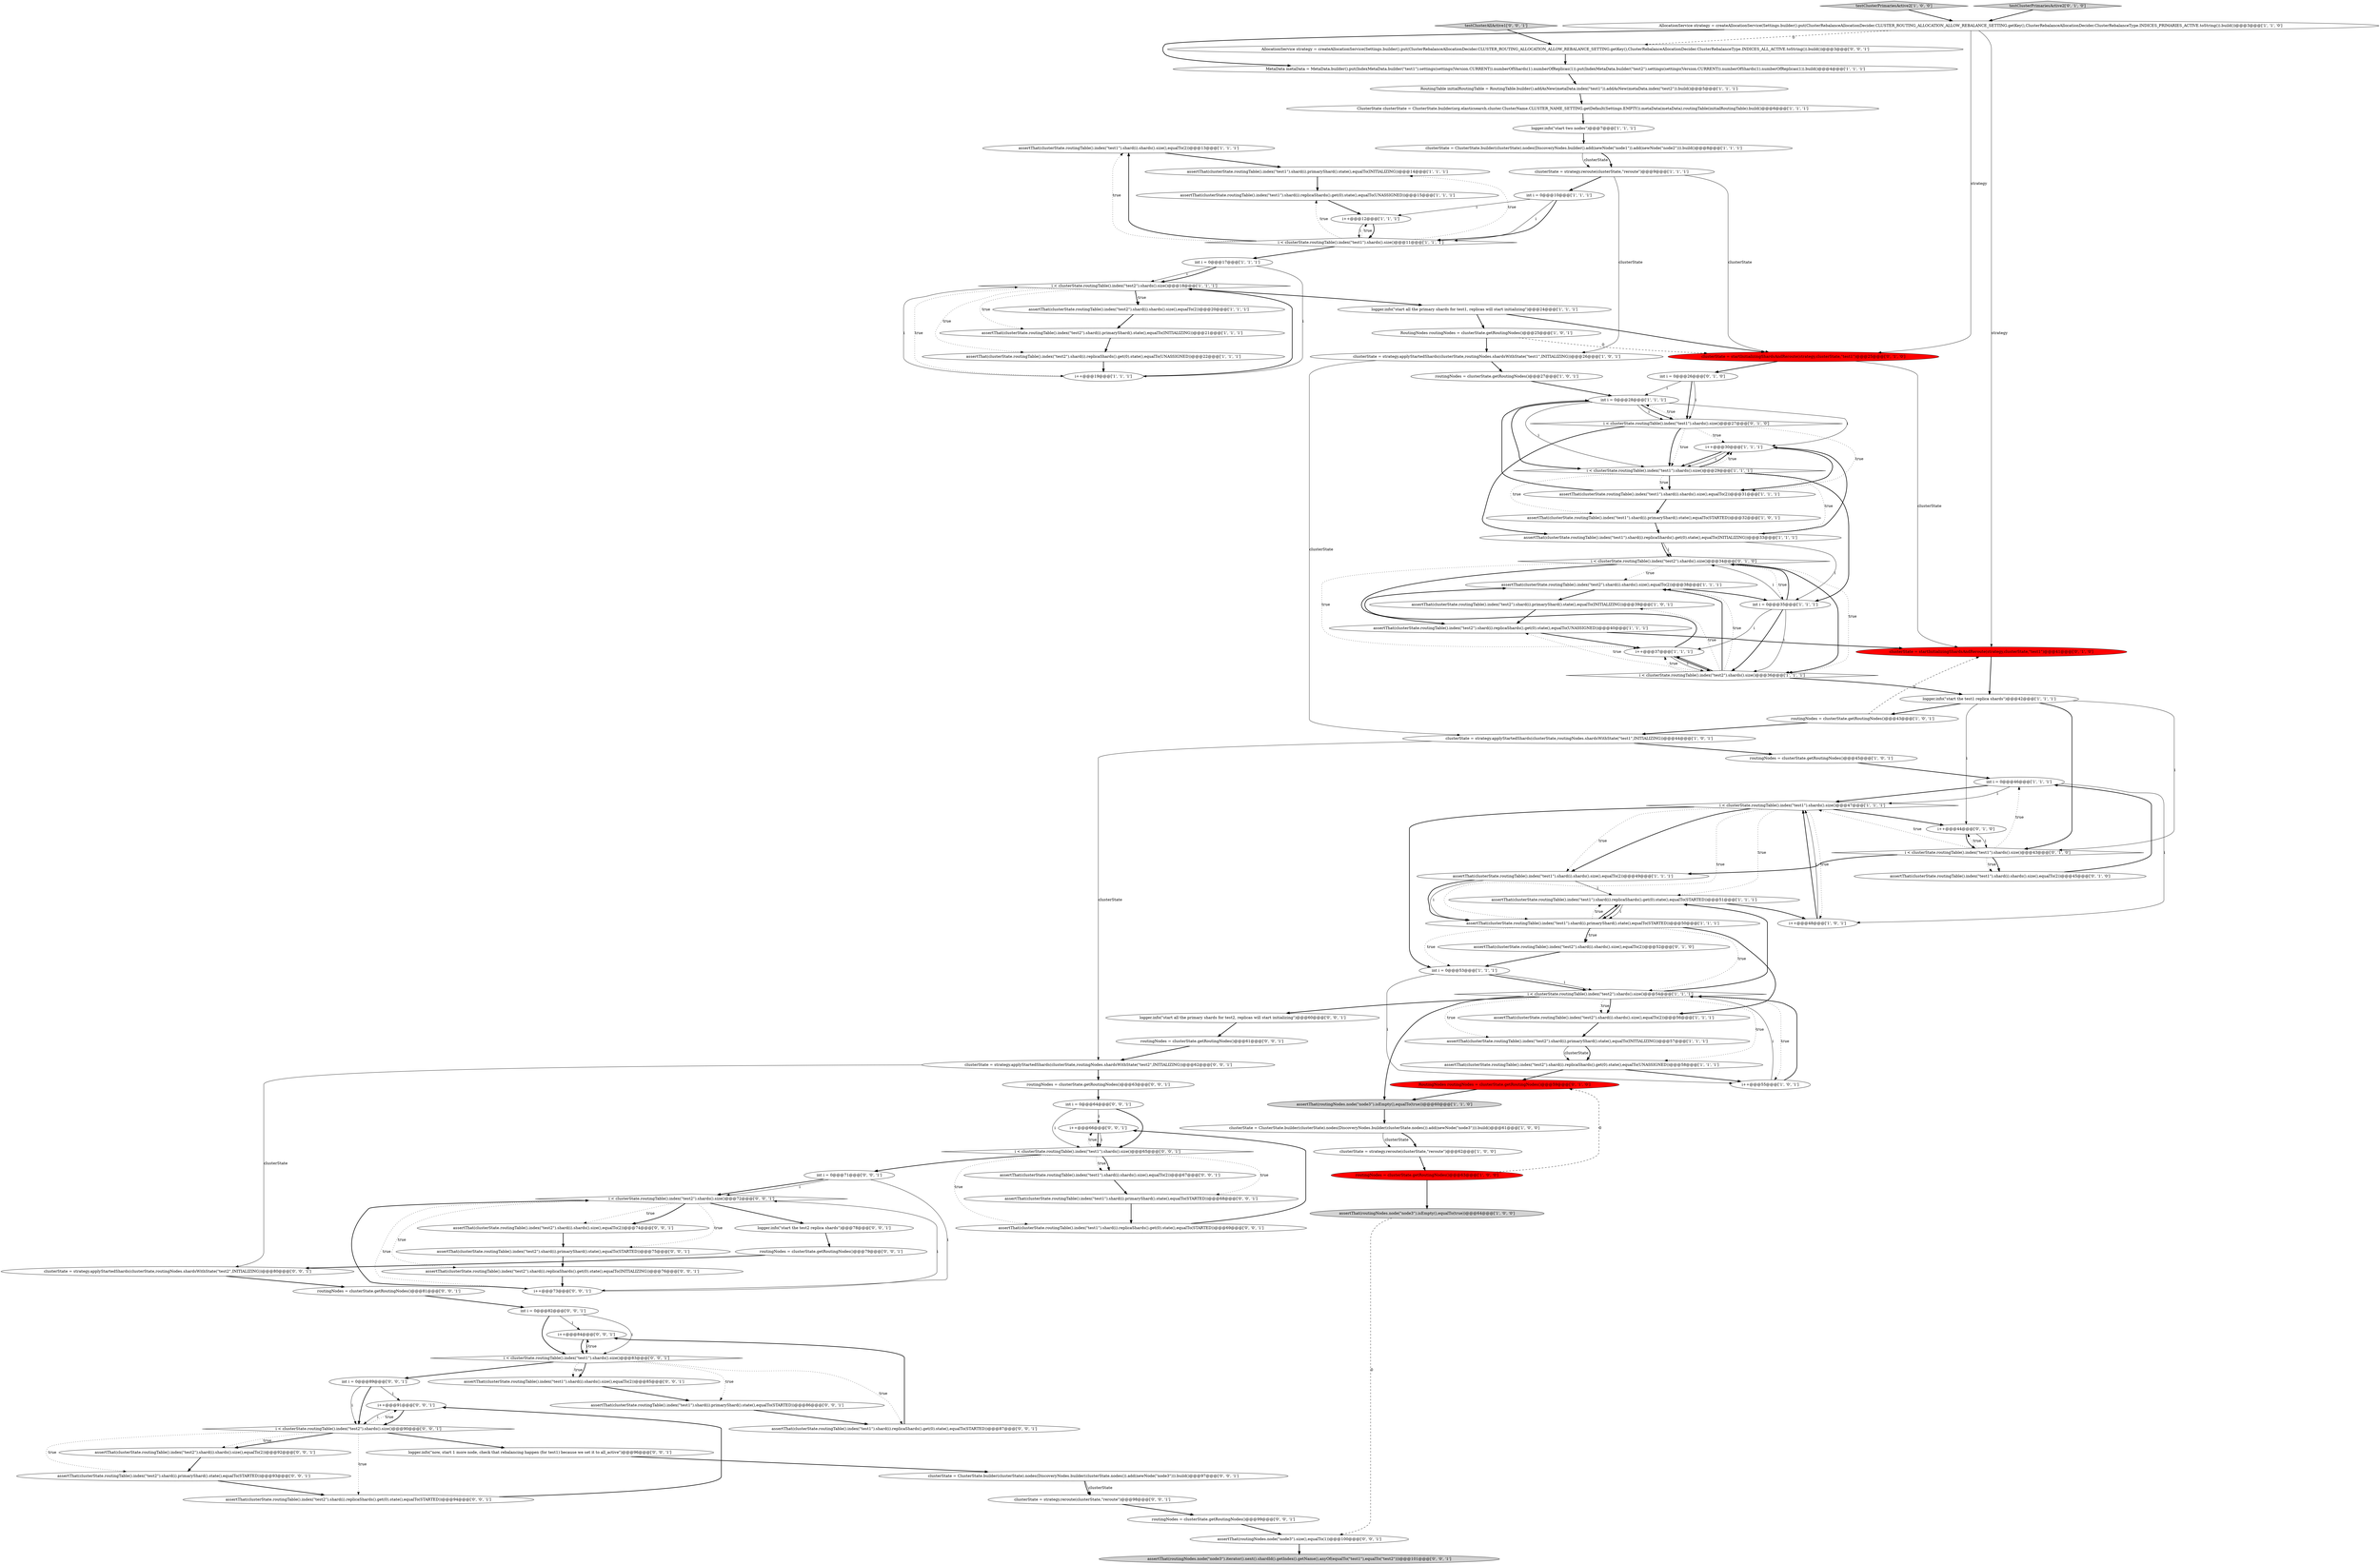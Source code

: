 digraph {
23 [style = filled, label = "assertThat(clusterState.routingTable().index(\"test1\").shard(i).shards().size(),equalTo(2))@@@13@@@['1', '1', '1']", fillcolor = white, shape = ellipse image = "AAA0AAABBB1BBB"];
50 [style = filled, label = "MetaData metaData = MetaData.builder().put(IndexMetaData.builder(\"test1\").settings(settings(Version.CURRENT)).numberOfShards(1).numberOfReplicas(1)).put(IndexMetaData.builder(\"test2\").settings(settings(Version.CURRENT)).numberOfShards(1).numberOfReplicas(1)).build()@@@4@@@['1', '1', '1']", fillcolor = white, shape = ellipse image = "AAA0AAABBB1BBB"];
96 [style = filled, label = "routingNodes = clusterState.getRoutingNodes()@@@81@@@['0', '0', '1']", fillcolor = white, shape = ellipse image = "AAA0AAABBB3BBB"];
106 [style = filled, label = "AllocationService strategy = createAllocationService(Settings.builder().put(ClusterRebalanceAllocationDecider.CLUSTER_ROUTING_ALLOCATION_ALLOW_REBALANCE_SETTING.getKey(),ClusterRebalanceAllocationDecider.ClusterRebalanceType.INDICES_ALL_ACTIVE.toString()).build())@@@3@@@['0', '0', '1']", fillcolor = white, shape = ellipse image = "AAA0AAABBB3BBB"];
20 [style = filled, label = "i < clusterState.routingTable().index(\"test2\").shards().size()@@@18@@@['1', '1', '1']", fillcolor = white, shape = diamond image = "AAA0AAABBB1BBB"];
24 [style = filled, label = "int i = 0@@@46@@@['1', '1', '1']", fillcolor = white, shape = ellipse image = "AAA0AAABBB1BBB"];
93 [style = filled, label = "assertThat(clusterState.routingTable().index(\"test1\").shard(i).primaryShard().state(),equalTo(STARTED))@@@86@@@['0', '0', '1']", fillcolor = white, shape = ellipse image = "AAA0AAABBB3BBB"];
101 [style = filled, label = "clusterState = strategy.reroute(clusterState,\"reroute\")@@@98@@@['0', '0', '1']", fillcolor = white, shape = ellipse image = "AAA0AAABBB3BBB"];
10 [style = filled, label = "RoutingTable initialRoutingTable = RoutingTable.builder().addAsNew(metaData.index(\"test1\")).addAsNew(metaData.index(\"test2\")).build()@@@5@@@['1', '1', '1']", fillcolor = white, shape = ellipse image = "AAA0AAABBB1BBB"];
53 [style = filled, label = "i++@@@12@@@['1', '1', '1']", fillcolor = white, shape = ellipse image = "AAA0AAABBB1BBB"];
13 [style = filled, label = "ClusterState clusterState = ClusterState.builder(org.elasticsearch.cluster.ClusterName.CLUSTER_NAME_SETTING.getDefault(Settings.EMPTY)).metaData(metaData).routingTable(initialRoutingTable).build()@@@6@@@['1', '1', '1']", fillcolor = white, shape = ellipse image = "AAA0AAABBB1BBB"];
4 [style = filled, label = "logger.info(\"start the test1 replica shards\")@@@42@@@['1', '1', '1']", fillcolor = white, shape = ellipse image = "AAA0AAABBB1BBB"];
26 [style = filled, label = "routingNodes = clusterState.getRoutingNodes()@@@45@@@['1', '0', '1']", fillcolor = white, shape = ellipse image = "AAA0AAABBB1BBB"];
82 [style = filled, label = "i++@@@84@@@['0', '0', '1']", fillcolor = white, shape = ellipse image = "AAA0AAABBB3BBB"];
25 [style = filled, label = "assertThat(clusterState.routingTable().index(\"test1\").shard(i).replicaShards().get(0).state(),equalTo(INITIALIZING))@@@33@@@['1', '1', '1']", fillcolor = white, shape = ellipse image = "AAA0AAABBB1BBB"];
9 [style = filled, label = "assertThat(clusterState.routingTable().index(\"test2\").shard(i).shards().size(),equalTo(2))@@@38@@@['1', '1', '1']", fillcolor = white, shape = ellipse image = "AAA0AAABBB1BBB"];
72 [style = filled, label = "assertThat(routingNodes.node(\"node3\").iterator().next().shardId().getIndex().getName(),anyOf(equalTo(\"test1\"),equalTo(\"test2\")))@@@101@@@['0', '0', '1']", fillcolor = lightgray, shape = ellipse image = "AAA0AAABBB3BBB"];
3 [style = filled, label = "AllocationService strategy = createAllocationService(Settings.builder().put(ClusterRebalanceAllocationDecider.CLUSTER_ROUTING_ALLOCATION_ALLOW_REBALANCE_SETTING.getKey(),ClusterRebalanceAllocationDecider.ClusterRebalanceType.INDICES_PRIMARIES_ACTIVE.toString()).build())@@@3@@@['1', '1', '0']", fillcolor = white, shape = ellipse image = "AAA0AAABBB1BBB"];
100 [style = filled, label = "logger.info(\"now, start 1 more node, check that rebalancing happen (for test1) because we set it to all_active\")@@@96@@@['0', '0', '1']", fillcolor = white, shape = ellipse image = "AAA0AAABBB3BBB"];
105 [style = filled, label = "testClusterAllActive1['0', '0', '1']", fillcolor = lightgray, shape = diamond image = "AAA0AAABBB3BBB"];
21 [style = filled, label = "clusterState = strategy.applyStartedShards(clusterState,routingNodes.shardsWithState(\"test1\",INITIALIZING))@@@26@@@['1', '0', '1']", fillcolor = white, shape = ellipse image = "AAA0AAABBB1BBB"];
30 [style = filled, label = "assertThat(clusterState.routingTable().index(\"test2\").shard(i).primaryShard().state(),equalTo(INITIALIZING))@@@57@@@['1', '1', '1']", fillcolor = white, shape = ellipse image = "AAA0AAABBB1BBB"];
31 [style = filled, label = "i++@@@55@@@['1', '0', '1']", fillcolor = white, shape = ellipse image = "AAA0AAABBB1BBB"];
79 [style = filled, label = "i++@@@91@@@['0', '0', '1']", fillcolor = white, shape = ellipse image = "AAA0AAABBB3BBB"];
63 [style = filled, label = "assertThat(clusterState.routingTable().index(\"test1\").shard(i).shards().size(),equalTo(2))@@@45@@@['0', '1', '0']", fillcolor = white, shape = ellipse image = "AAA0AAABBB2BBB"];
43 [style = filled, label = "assertThat(clusterState.routingTable().index(\"test2\").shard(i).primaryShard().state(),equalTo(INITIALIZING))@@@39@@@['1', '0', '1']", fillcolor = white, shape = ellipse image = "AAA0AAABBB1BBB"];
98 [style = filled, label = "i < clusterState.routingTable().index(\"test2\").shards().size()@@@90@@@['0', '0', '1']", fillcolor = white, shape = diamond image = "AAA0AAABBB3BBB"];
75 [style = filled, label = "i++@@@66@@@['0', '0', '1']", fillcolor = white, shape = ellipse image = "AAA0AAABBB3BBB"];
29 [style = filled, label = "i < clusterState.routingTable().index(\"test1\").shards().size()@@@11@@@['1', '1', '1']", fillcolor = white, shape = diamond image = "AAA0AAABBB1BBB"];
68 [style = filled, label = "assertThat(clusterState.routingTable().index(\"test1\").shard(i).primaryShard().state(),equalTo(STARTED))@@@68@@@['0', '0', '1']", fillcolor = white, shape = ellipse image = "AAA0AAABBB3BBB"];
51 [style = filled, label = "RoutingNodes routingNodes = clusterState.getRoutingNodes()@@@25@@@['1', '0', '1']", fillcolor = white, shape = ellipse image = "AAA0AAABBB1BBB"];
15 [style = filled, label = "assertThat(clusterState.routingTable().index(\"test2\").shard(i).replicaShards().get(0).state(),equalTo(UNASSIGNED))@@@40@@@['1', '1', '1']", fillcolor = white, shape = ellipse image = "AAA0AAABBB1BBB"];
73 [style = filled, label = "assertThat(clusterState.routingTable().index(\"test2\").shard(i).shards().size(),equalTo(2))@@@92@@@['0', '0', '1']", fillcolor = white, shape = ellipse image = "AAA0AAABBB3BBB"];
18 [style = filled, label = "logger.info(\"start two nodes\")@@@7@@@['1', '1', '1']", fillcolor = white, shape = ellipse image = "AAA0AAABBB1BBB"];
40 [style = filled, label = "assertThat(clusterState.routingTable().index(\"test1\").shard(i).shards().size(),equalTo(2))@@@31@@@['1', '1', '1']", fillcolor = white, shape = ellipse image = "AAA0AAABBB1BBB"];
32 [style = filled, label = "i++@@@30@@@['1', '1', '1']", fillcolor = white, shape = ellipse image = "AAA0AAABBB1BBB"];
52 [style = filled, label = "clusterState = ClusterState.builder(clusterState).nodes(DiscoveryNodes.builder(clusterState.nodes()).add(newNode(\"node3\"))).build()@@@61@@@['1', '0', '0']", fillcolor = white, shape = ellipse image = "AAA0AAABBB1BBB"];
69 [style = filled, label = "clusterState = strategy.applyStartedShards(clusterState,routingNodes.shardsWithState(\"test2\",INITIALIZING))@@@62@@@['0', '0', '1']", fillcolor = white, shape = ellipse image = "AAA0AAABBB3BBB"];
37 [style = filled, label = "assertThat(clusterState.routingTable().index(\"test1\").shard(i).shards().size(),equalTo(2))@@@49@@@['1', '1', '1']", fillcolor = white, shape = ellipse image = "AAA0AAABBB1BBB"];
90 [style = filled, label = "assertThat(clusterState.routingTable().index(\"test2\").shard(i).replicaShards().get(0).state(),equalTo(INITIALIZING))@@@76@@@['0', '0', '1']", fillcolor = white, shape = ellipse image = "AAA0AAABBB3BBB"];
99 [style = filled, label = "int i = 0@@@64@@@['0', '0', '1']", fillcolor = white, shape = ellipse image = "AAA0AAABBB3BBB"];
97 [style = filled, label = "i < clusterState.routingTable().index(\"test1\").shards().size()@@@83@@@['0', '0', '1']", fillcolor = white, shape = diamond image = "AAA0AAABBB3BBB"];
0 [style = filled, label = "i < clusterState.routingTable().index(\"test1\").shards().size()@@@29@@@['1', '1', '1']", fillcolor = white, shape = diamond image = "AAA0AAABBB1BBB"];
16 [style = filled, label = "routingNodes = clusterState.getRoutingNodes()@@@43@@@['1', '0', '1']", fillcolor = white, shape = ellipse image = "AAA0AAABBB1BBB"];
78 [style = filled, label = "clusterState = strategy.applyStartedShards(clusterState,routingNodes.shardsWithState(\"test2\",INITIALIZING))@@@80@@@['0', '0', '1']", fillcolor = white, shape = ellipse image = "AAA0AAABBB3BBB"];
55 [style = filled, label = "int i = 0@@@17@@@['1', '1', '1']", fillcolor = white, shape = ellipse image = "AAA0AAABBB1BBB"];
89 [style = filled, label = "logger.info(\"start all the primary shards for test2, replicas will start initializing\")@@@60@@@['0', '0', '1']", fillcolor = white, shape = ellipse image = "AAA0AAABBB3BBB"];
49 [style = filled, label = "testClusterPrimariesActive2['1', '0', '0']", fillcolor = lightgray, shape = diamond image = "AAA0AAABBB1BBB"];
95 [style = filled, label = "routingNodes = clusterState.getRoutingNodes()@@@79@@@['0', '0', '1']", fillcolor = white, shape = ellipse image = "AAA0AAABBB3BBB"];
60 [style = filled, label = "int i = 0@@@26@@@['0', '1', '0']", fillcolor = white, shape = ellipse image = "AAA0AAABBB2BBB"];
17 [style = filled, label = "clusterState = ClusterState.builder(clusterState).nodes(DiscoveryNodes.builder().add(newNode(\"node1\")).add(newNode(\"node2\"))).build()@@@8@@@['1', '1', '1']", fillcolor = white, shape = ellipse image = "AAA0AAABBB1BBB"];
61 [style = filled, label = "i < clusterState.routingTable().index(\"test1\").shards().size()@@@27@@@['0', '1', '0']", fillcolor = white, shape = diamond image = "AAA0AAABBB2BBB"];
35 [style = filled, label = "i++@@@19@@@['1', '1', '1']", fillcolor = white, shape = ellipse image = "AAA0AAABBB1BBB"];
94 [style = filled, label = "i < clusterState.routingTable().index(\"test1\").shards().size()@@@65@@@['0', '0', '1']", fillcolor = white, shape = diamond image = "AAA0AAABBB3BBB"];
62 [style = filled, label = "i < clusterState.routingTable().index(\"test1\").shards().size()@@@43@@@['0', '1', '0']", fillcolor = white, shape = diamond image = "AAA0AAABBB2BBB"];
80 [style = filled, label = "assertThat(clusterState.routingTable().index(\"test2\").shard(i).replicaShards().get(0).state(),equalTo(STARTED))@@@94@@@['0', '0', '1']", fillcolor = white, shape = ellipse image = "AAA0AAABBB3BBB"];
91 [style = filled, label = "assertThat(clusterState.routingTable().index(\"test1\").shard(i).shards().size(),equalTo(2))@@@85@@@['0', '0', '1']", fillcolor = white, shape = ellipse image = "AAA0AAABBB3BBB"];
42 [style = filled, label = "int i = 0@@@28@@@['1', '1', '1']", fillcolor = white, shape = ellipse image = "AAA0AAABBB1BBB"];
39 [style = filled, label = "i < clusterState.routingTable().index(\"test2\").shards().size()@@@36@@@['1', '1', '1']", fillcolor = white, shape = diamond image = "AAA0AAABBB1BBB"];
14 [style = filled, label = "assertThat(clusterState.routingTable().index(\"test2\").shard(i).replicaShards().get(0).state(),equalTo(UNASSIGNED))@@@58@@@['1', '1', '1']", fillcolor = white, shape = ellipse image = "AAA0AAABBB1BBB"];
66 [style = filled, label = "i++@@@44@@@['0', '1', '0']", fillcolor = white, shape = ellipse image = "AAA0AAABBB2BBB"];
27 [style = filled, label = "assertThat(routingNodes.node(\"node3\").isEmpty(),equalTo(true))@@@60@@@['1', '1', '0']", fillcolor = lightgray, shape = ellipse image = "AAA0AAABBB1BBB"];
8 [style = filled, label = "assertThat(clusterState.routingTable().index(\"test2\").shard(i).shards().size(),equalTo(2))@@@20@@@['1', '1', '1']", fillcolor = white, shape = ellipse image = "AAA0AAABBB1BBB"];
1 [style = filled, label = "i < clusterState.routingTable().index(\"test1\").shards().size()@@@47@@@['1', '1', '1']", fillcolor = white, shape = diamond image = "AAA0AAABBB1BBB"];
76 [style = filled, label = "clusterState = ClusterState.builder(clusterState).nodes(DiscoveryNodes.builder(clusterState.nodes()).add(newNode(\"node3\"))).build()@@@97@@@['0', '0', '1']", fillcolor = white, shape = ellipse image = "AAA0AAABBB3BBB"];
7 [style = filled, label = "assertThat(clusterState.routingTable().index(\"test1\").shard(i).primaryShard().state(),equalTo(INITIALIZING))@@@14@@@['1', '1', '1']", fillcolor = white, shape = ellipse image = "AAA0AAABBB1BBB"];
64 [style = filled, label = "clusterState = startInitializingShardsAndReroute(strategy,clusterState,\"test1\")@@@25@@@['0', '1', '0']", fillcolor = red, shape = ellipse image = "AAA1AAABBB2BBB"];
92 [style = filled, label = "int i = 0@@@82@@@['0', '0', '1']", fillcolor = white, shape = ellipse image = "AAA0AAABBB3BBB"];
77 [style = filled, label = "routingNodes = clusterState.getRoutingNodes()@@@99@@@['0', '0', '1']", fillcolor = white, shape = ellipse image = "AAA0AAABBB3BBB"];
67 [style = filled, label = "clusterState = startInitializingShardsAndReroute(strategy,clusterState,\"test1\")@@@41@@@['0', '1', '0']", fillcolor = red, shape = ellipse image = "AAA1AAABBB2BBB"];
28 [style = filled, label = "routingNodes = clusterState.getRoutingNodes()@@@27@@@['1', '0', '1']", fillcolor = white, shape = ellipse image = "AAA0AAABBB1BBB"];
6 [style = filled, label = "clusterState = strategy.reroute(clusterState,\"reroute\")@@@9@@@['1', '1', '1']", fillcolor = white, shape = ellipse image = "AAA0AAABBB1BBB"];
59 [style = filled, label = "RoutingNodes routingNodes = clusterState.getRoutingNodes()@@@59@@@['0', '1', '0']", fillcolor = red, shape = ellipse image = "AAA1AAABBB2BBB"];
36 [style = filled, label = "clusterState = strategy.applyStartedShards(clusterState,routingNodes.shardsWithState(\"test1\",INITIALIZING))@@@44@@@['1', '0', '1']", fillcolor = white, shape = ellipse image = "AAA0AAABBB1BBB"];
22 [style = filled, label = "logger.info(\"start all the primary shards for test1, replicas will start initializing\")@@@24@@@['1', '1', '1']", fillcolor = white, shape = ellipse image = "AAA0AAABBB1BBB"];
47 [style = filled, label = "assertThat(routingNodes.node(\"node3\").isEmpty(),equalTo(true))@@@64@@@['1', '0', '0']", fillcolor = lightgray, shape = ellipse image = "AAA0AAABBB1BBB"];
48 [style = filled, label = "assertThat(clusterState.routingTable().index(\"test1\").shard(i).replicaShards().get(0).state(),equalTo(STARTED))@@@51@@@['1', '1', '1']", fillcolor = white, shape = ellipse image = "AAA0AAABBB1BBB"];
11 [style = filled, label = "i++@@@48@@@['1', '0', '1']", fillcolor = white, shape = ellipse image = "AAA0AAABBB1BBB"];
102 [style = filled, label = "int i = 0@@@89@@@['0', '0', '1']", fillcolor = white, shape = ellipse image = "AAA0AAABBB3BBB"];
74 [style = filled, label = "assertThat(clusterState.routingTable().index(\"test2\").shard(i).primaryShard().state(),equalTo(STARTED))@@@93@@@['0', '0', '1']", fillcolor = white, shape = ellipse image = "AAA0AAABBB3BBB"];
104 [style = filled, label = "assertThat(clusterState.routingTable().index(\"test2\").shard(i).primaryShard().state(),equalTo(STARTED))@@@75@@@['0', '0', '1']", fillcolor = white, shape = ellipse image = "AAA0AAABBB3BBB"];
57 [style = filled, label = "assertThat(clusterState.routingTable().index(\"test2\").shard(i).shards().size(),equalTo(2))@@@52@@@['0', '1', '0']", fillcolor = white, shape = ellipse image = "AAA0AAABBB2BBB"];
71 [style = filled, label = "i < clusterState.routingTable().index(\"test2\").shards().size()@@@72@@@['0', '0', '1']", fillcolor = white, shape = diamond image = "AAA0AAABBB3BBB"];
5 [style = filled, label = "assertThat(clusterState.routingTable().index(\"test1\").shard(i).replicaShards().get(0).state(),equalTo(UNASSIGNED))@@@15@@@['1', '1', '1']", fillcolor = white, shape = ellipse image = "AAA0AAABBB1BBB"];
45 [style = filled, label = "assertThat(clusterState.routingTable().index(\"test1\").shard(i).primaryShard().state(),equalTo(STARTED))@@@32@@@['1', '0', '1']", fillcolor = white, shape = ellipse image = "AAA0AAABBB1BBB"];
46 [style = filled, label = "int i = 0@@@53@@@['1', '1', '1']", fillcolor = white, shape = ellipse image = "AAA0AAABBB1BBB"];
56 [style = filled, label = "i++@@@37@@@['1', '1', '1']", fillcolor = white, shape = ellipse image = "AAA0AAABBB1BBB"];
87 [style = filled, label = "int i = 0@@@71@@@['0', '0', '1']", fillcolor = white, shape = ellipse image = "AAA0AAABBB3BBB"];
107 [style = filled, label = "routingNodes = clusterState.getRoutingNodes()@@@61@@@['0', '0', '1']", fillcolor = white, shape = ellipse image = "AAA0AAABBB3BBB"];
41 [style = filled, label = "assertThat(clusterState.routingTable().index(\"test2\").shard(i).shards().size(),equalTo(2))@@@56@@@['1', '1', '1']", fillcolor = white, shape = ellipse image = "AAA0AAABBB1BBB"];
85 [style = filled, label = "assertThat(clusterState.routingTable().index(\"test2\").shard(i).shards().size(),equalTo(2))@@@74@@@['0', '0', '1']", fillcolor = white, shape = ellipse image = "AAA0AAABBB3BBB"];
84 [style = filled, label = "i++@@@73@@@['0', '0', '1']", fillcolor = white, shape = ellipse image = "AAA0AAABBB3BBB"];
54 [style = filled, label = "assertThat(clusterState.routingTable().index(\"test2\").shard(i).replicaShards().get(0).state(),equalTo(UNASSIGNED))@@@22@@@['1', '1', '1']", fillcolor = white, shape = ellipse image = "AAA0AAABBB1BBB"];
38 [style = filled, label = "routingNodes = clusterState.getRoutingNodes()@@@63@@@['1', '0', '0']", fillcolor = red, shape = ellipse image = "AAA1AAABBB1BBB"];
83 [style = filled, label = "assertThat(routingNodes.node(\"node3\").size(),equalTo(1))@@@100@@@['0', '0', '1']", fillcolor = white, shape = ellipse image = "AAA0AAABBB3BBB"];
34 [style = filled, label = "int i = 0@@@35@@@['1', '1', '1']", fillcolor = white, shape = ellipse image = "AAA0AAABBB1BBB"];
81 [style = filled, label = "assertThat(clusterState.routingTable().index(\"test1\").shard(i).replicaShards().get(0).state(),equalTo(STARTED))@@@87@@@['0', '0', '1']", fillcolor = white, shape = ellipse image = "AAA0AAABBB3BBB"];
86 [style = filled, label = "assertThat(clusterState.routingTable().index(\"test1\").shard(i).replicaShards().get(0).state(),equalTo(STARTED))@@@69@@@['0', '0', '1']", fillcolor = white, shape = ellipse image = "AAA0AAABBB3BBB"];
65 [style = filled, label = "testClusterPrimariesActive2['0', '1', '0']", fillcolor = lightgray, shape = diamond image = "AAA0AAABBB2BBB"];
58 [style = filled, label = "i < clusterState.routingTable().index(\"test2\").shards().size()@@@34@@@['0', '1', '0']", fillcolor = white, shape = diamond image = "AAA0AAABBB2BBB"];
103 [style = filled, label = "routingNodes = clusterState.getRoutingNodes()@@@63@@@['0', '0', '1']", fillcolor = white, shape = ellipse image = "AAA0AAABBB3BBB"];
88 [style = filled, label = "assertThat(clusterState.routingTable().index(\"test1\").shard(i).shards().size(),equalTo(2))@@@67@@@['0', '0', '1']", fillcolor = white, shape = ellipse image = "AAA0AAABBB3BBB"];
12 [style = filled, label = "assertThat(clusterState.routingTable().index(\"test2\").shard(i).primaryShard().state(),equalTo(INITIALIZING))@@@21@@@['1', '1', '1']", fillcolor = white, shape = ellipse image = "AAA0AAABBB1BBB"];
2 [style = filled, label = "i < clusterState.routingTable().index(\"test2\").shards().size()@@@54@@@['1', '1', '1']", fillcolor = white, shape = diamond image = "AAA0AAABBB1BBB"];
44 [style = filled, label = "clusterState = strategy.reroute(clusterState,\"reroute\")@@@62@@@['1', '0', '0']", fillcolor = white, shape = ellipse image = "AAA0AAABBB1BBB"];
70 [style = filled, label = "logger.info(\"start the test2 replica shards\")@@@78@@@['0', '0', '1']", fillcolor = white, shape = ellipse image = "AAA0AAABBB3BBB"];
33 [style = filled, label = "assertThat(clusterState.routingTable().index(\"test1\").shard(i).primaryShard().state(),equalTo(STARTED))@@@50@@@['1', '1', '1']", fillcolor = white, shape = ellipse image = "AAA0AAABBB1BBB"];
19 [style = filled, label = "int i = 0@@@10@@@['1', '1', '1']", fillcolor = white, shape = ellipse image = "AAA0AAABBB1BBB"];
82->97 [style = bold, label=""];
102->98 [style = solid, label="i"];
52->44 [style = bold, label=""];
71->70 [style = bold, label=""];
101->77 [style = bold, label=""];
39->9 [style = bold, label=""];
100->76 [style = bold, label=""];
98->73 [style = bold, label=""];
4->62 [style = solid, label="i"];
46->2 [style = bold, label=""];
32->0 [style = bold, label=""];
29->5 [style = dotted, label="true"];
33->48 [style = dotted, label="true"];
99->94 [style = bold, label=""];
73->74 [style = bold, label=""];
4->62 [style = bold, label=""];
86->75 [style = bold, label=""];
34->56 [style = solid, label="i"];
11->1 [style = solid, label="i"];
71->85 [style = dotted, label="true"];
76->101 [style = solid, label="clusterState"];
29->23 [style = dotted, label="true"];
66->62 [style = bold, label=""];
75->94 [style = bold, label=""];
97->91 [style = dotted, label="true"];
9->43 [style = bold, label=""];
95->78 [style = bold, label=""];
60->42 [style = solid, label="i"];
0->25 [style = dotted, label="true"];
37->33 [style = solid, label="i"];
104->90 [style = bold, label=""];
21->28 [style = bold, label=""];
21->36 [style = solid, label="clusterState"];
1->46 [style = bold, label=""];
34->58 [style = bold, label=""];
61->25 [style = bold, label=""];
64->67 [style = solid, label="clusterState"];
58->34 [style = dotted, label="true"];
90->84 [style = bold, label=""];
38->59 [style = dashed, label="0"];
45->25 [style = bold, label=""];
78->96 [style = bold, label=""];
37->48 [style = solid, label="i"];
67->4 [style = bold, label=""];
66->62 [style = solid, label="i"];
58->9 [style = dotted, label="true"];
50->10 [style = bold, label=""];
25->58 [style = bold, label=""];
33->48 [style = bold, label=""];
19->53 [style = solid, label="i"];
4->66 [style = solid, label="i"];
33->2 [style = dotted, label="true"];
30->14 [style = bold, label=""];
71->85 [style = bold, label=""];
0->40 [style = bold, label=""];
28->42 [style = bold, label=""];
92->97 [style = bold, label=""];
69->78 [style = solid, label="clusterState"];
37->33 [style = bold, label=""];
105->106 [style = bold, label=""];
12->54 [style = bold, label=""];
102->79 [style = solid, label="i"];
64->60 [style = bold, label=""];
22->64 [style = bold, label=""];
4->16 [style = bold, label=""];
57->46 [style = bold, label=""];
53->29 [style = bold, label=""];
17->6 [style = solid, label="clusterState"];
39->9 [style = dotted, label="true"];
19->29 [style = solid, label="i"];
0->45 [style = dotted, label="true"];
94->86 [style = dotted, label="true"];
98->80 [style = dotted, label="true"];
33->57 [style = dotted, label="true"];
35->20 [style = bold, label=""];
51->21 [style = bold, label=""];
97->102 [style = bold, label=""];
15->67 [style = bold, label=""];
76->101 [style = bold, label=""];
33->41 [style = bold, label=""];
31->2 [style = bold, label=""];
97->91 [style = bold, label=""];
29->23 [style = bold, label=""];
3->106 [style = dashed, label="0"];
39->43 [style = dotted, label="true"];
26->24 [style = bold, label=""];
39->4 [style = bold, label=""];
55->20 [style = solid, label="i"];
82->97 [style = solid, label="i"];
44->38 [style = bold, label=""];
56->9 [style = bold, label=""];
107->69 [style = bold, label=""];
58->39 [style = bold, label=""];
62->24 [style = dotted, label="true"];
75->94 [style = solid, label="i"];
0->34 [style = bold, label=""];
2->89 [style = bold, label=""];
80->79 [style = bold, label=""];
7->5 [style = bold, label=""];
20->8 [style = bold, label=""];
41->30 [style = bold, label=""];
1->33 [style = dotted, label="true"];
81->82 [style = bold, label=""];
99->94 [style = solid, label="i"];
61->42 [style = dotted, label="true"];
32->0 [style = solid, label="i"];
68->86 [style = bold, label=""];
29->53 [style = dotted, label="true"];
55->35 [style = solid, label="i"];
87->71 [style = bold, label=""];
5->53 [style = bold, label=""];
61->0 [style = bold, label=""];
38->47 [style = bold, label=""];
2->27 [style = bold, label=""];
49->3 [style = bold, label=""];
48->33 [style = bold, label=""];
94->87 [style = bold, label=""];
34->39 [style = solid, label="i"];
99->75 [style = solid, label="i"];
2->41 [style = dotted, label="true"];
23->7 [style = bold, label=""];
61->0 [style = dotted, label="true"];
71->90 [style = dotted, label="true"];
94->75 [style = dotted, label="true"];
58->15 [style = bold, label=""];
96->92 [style = bold, label=""];
88->68 [style = bold, label=""];
3->64 [style = solid, label="strategy"];
70->95 [style = bold, label=""];
42->61 [style = bold, label=""];
13->18 [style = bold, label=""];
25->58 [style = solid, label="i"];
71->104 [style = dotted, label="true"];
106->50 [style = bold, label=""];
2->41 [style = bold, label=""];
2->48 [style = bold, label=""];
54->35 [style = bold, label=""];
16->36 [style = bold, label=""];
59->27 [style = bold, label=""];
20->35 [style = dotted, label="true"];
97->81 [style = dotted, label="true"];
85->104 [style = bold, label=""];
62->66 [style = dotted, label="true"];
34->58 [style = solid, label="i"];
87->71 [style = solid, label="i"];
102->98 [style = bold, label=""];
17->6 [style = bold, label=""];
62->63 [style = dotted, label="true"];
58->56 [style = dotted, label="true"];
19->29 [style = bold, label=""];
29->7 [style = dotted, label="true"];
1->48 [style = dotted, label="true"];
97->82 [style = dotted, label="true"];
42->32 [style = solid, label="i"];
2->30 [style = dotted, label="true"];
58->39 [style = dotted, label="true"];
33->57 [style = bold, label=""];
79->98 [style = bold, label=""];
35->20 [style = solid, label="i"];
98->100 [style = bold, label=""];
98->79 [style = dotted, label="true"];
16->67 [style = dashed, label="0"];
63->24 [style = bold, label=""];
42->0 [style = bold, label=""];
47->83 [style = dashed, label="0"];
103->99 [style = bold, label=""];
27->52 [style = bold, label=""];
84->71 [style = solid, label="i"];
6->21 [style = solid, label="clusterState"];
53->29 [style = solid, label="i"];
29->55 [style = bold, label=""];
24->1 [style = solid, label="i"];
22->51 [style = bold, label=""];
20->54 [style = dotted, label="true"];
87->84 [style = solid, label="i"];
60->61 [style = bold, label=""];
92->97 [style = solid, label="i"];
10->13 [style = bold, label=""];
46->2 [style = solid, label="i"];
48->11 [style = bold, label=""];
32->40 [style = bold, label=""];
34->39 [style = bold, label=""];
14->31 [style = bold, label=""];
42->61 [style = solid, label="i"];
56->39 [style = bold, label=""];
97->93 [style = dotted, label="true"];
77->83 [style = bold, label=""];
69->103 [style = bold, label=""];
84->71 [style = bold, label=""];
2->14 [style = dotted, label="true"];
94->88 [style = dotted, label="true"];
24->1 [style = bold, label=""];
0->32 [style = bold, label=""];
0->32 [style = dotted, label="true"];
33->46 [style = dotted, label="true"];
15->56 [style = bold, label=""];
36->69 [style = solid, label="clusterState"];
1->37 [style = dotted, label="true"];
94->68 [style = dotted, label="true"];
79->98 [style = solid, label="i"];
51->64 [style = dashed, label="0"];
8->12 [style = bold, label=""];
60->61 [style = solid, label="i"];
1->37 [style = bold, label=""];
3->50 [style = bold, label=""];
62->1 [style = dotted, label="true"];
1->66 [style = bold, label=""];
98->73 [style = dotted, label="true"];
0->40 [style = dotted, label="true"];
61->40 [style = dotted, label="true"];
65->3 [style = bold, label=""];
71->84 [style = dotted, label="true"];
91->93 [style = bold, label=""];
94->88 [style = bold, label=""];
55->20 [style = bold, label=""];
11->1 [style = bold, label=""];
89->107 [style = bold, label=""];
56->39 [style = solid, label="i"];
24->11 [style = solid, label="i"];
6->64 [style = solid, label="clusterState"];
48->33 [style = solid, label="i"];
20->8 [style = dotted, label="true"];
61->32 [style = dotted, label="true"];
1->11 [style = dotted, label="true"];
30->14 [style = solid, label="clusterState"];
25->32 [style = bold, label=""];
62->63 [style = bold, label=""];
18->17 [style = bold, label=""];
6->19 [style = bold, label=""];
36->26 [style = bold, label=""];
74->80 [style = bold, label=""];
93->81 [style = bold, label=""];
2->31 [style = dotted, label="true"];
46->31 [style = solid, label="i"];
20->22 [style = bold, label=""];
52->44 [style = solid, label="clusterState"];
31->2 [style = solid, label="i"];
39->15 [style = dotted, label="true"];
3->67 [style = solid, label="strategy"];
98->74 [style = dotted, label="true"];
42->0 [style = solid, label="i"];
62->37 [style = bold, label=""];
43->15 [style = bold, label=""];
39->56 [style = bold, label=""];
25->34 [style = solid, label="i"];
40->45 [style = bold, label=""];
20->12 [style = dotted, label="true"];
14->59 [style = bold, label=""];
39->56 [style = dotted, label="true"];
92->82 [style = solid, label="i"];
40->42 [style = bold, label=""];
83->72 [style = bold, label=""];
9->34 [style = bold, label=""];
}
